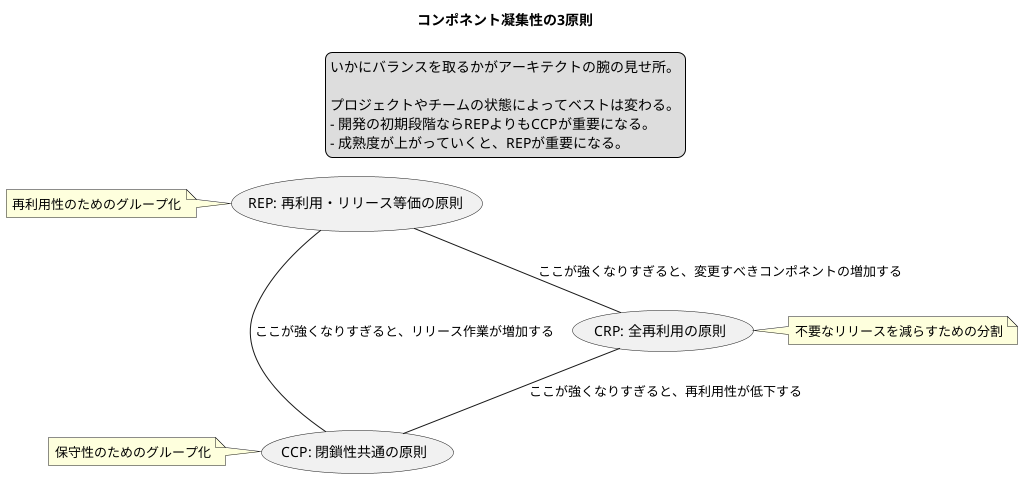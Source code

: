 @startuml
title コンポネント凝集性の3原則
legend top
  いかにバランスを取るかがアーキテクトの腕の見せ所。

  プロジェクトやチームの状態によってベストは変わる。
  - 開発の初期段階ならREPよりもCCPが重要になる。
  - 成熟度が上がっていくと、REPが重要になる。
endlegend

(REP: 再利用・リリース等価の原則) as REP
note left: 再利用性のためのグループ化
(CCP: 閉鎖性共通の原則) as CCP
note left: 保守性のためのグループ化
(CRP: 全再利用の原則) as CRP
note right: 不要なリリースを減らすための分割

REP -- CCP :ここが強くなりすぎると、リリース作業が増加する
REP -- CRP :ここが強くなりすぎると、変更すべきコンポネントの増加する
CRP -- CCP :ここが強くなりすぎると、再利用性が低下する

@enduml
